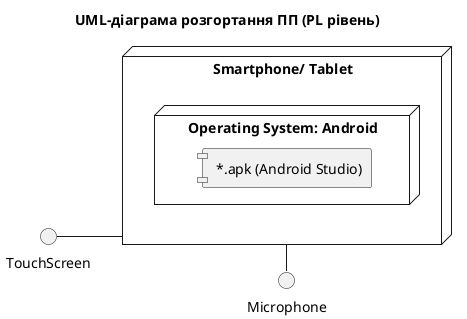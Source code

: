 @startuml

title UML-діаграма розгортання ПП (PL рівень)

left to right direction
skinparam componentStyle uml1

node "Smartphone/ Tablet" as smartphone {
	node "Operating System: Android" {
		component [ *.apk (Android Studio)]
	}
}

interface TouchScreen
interface Microphone

Microphone - smartphone
TouchScreen -- smartphone

@enduml
